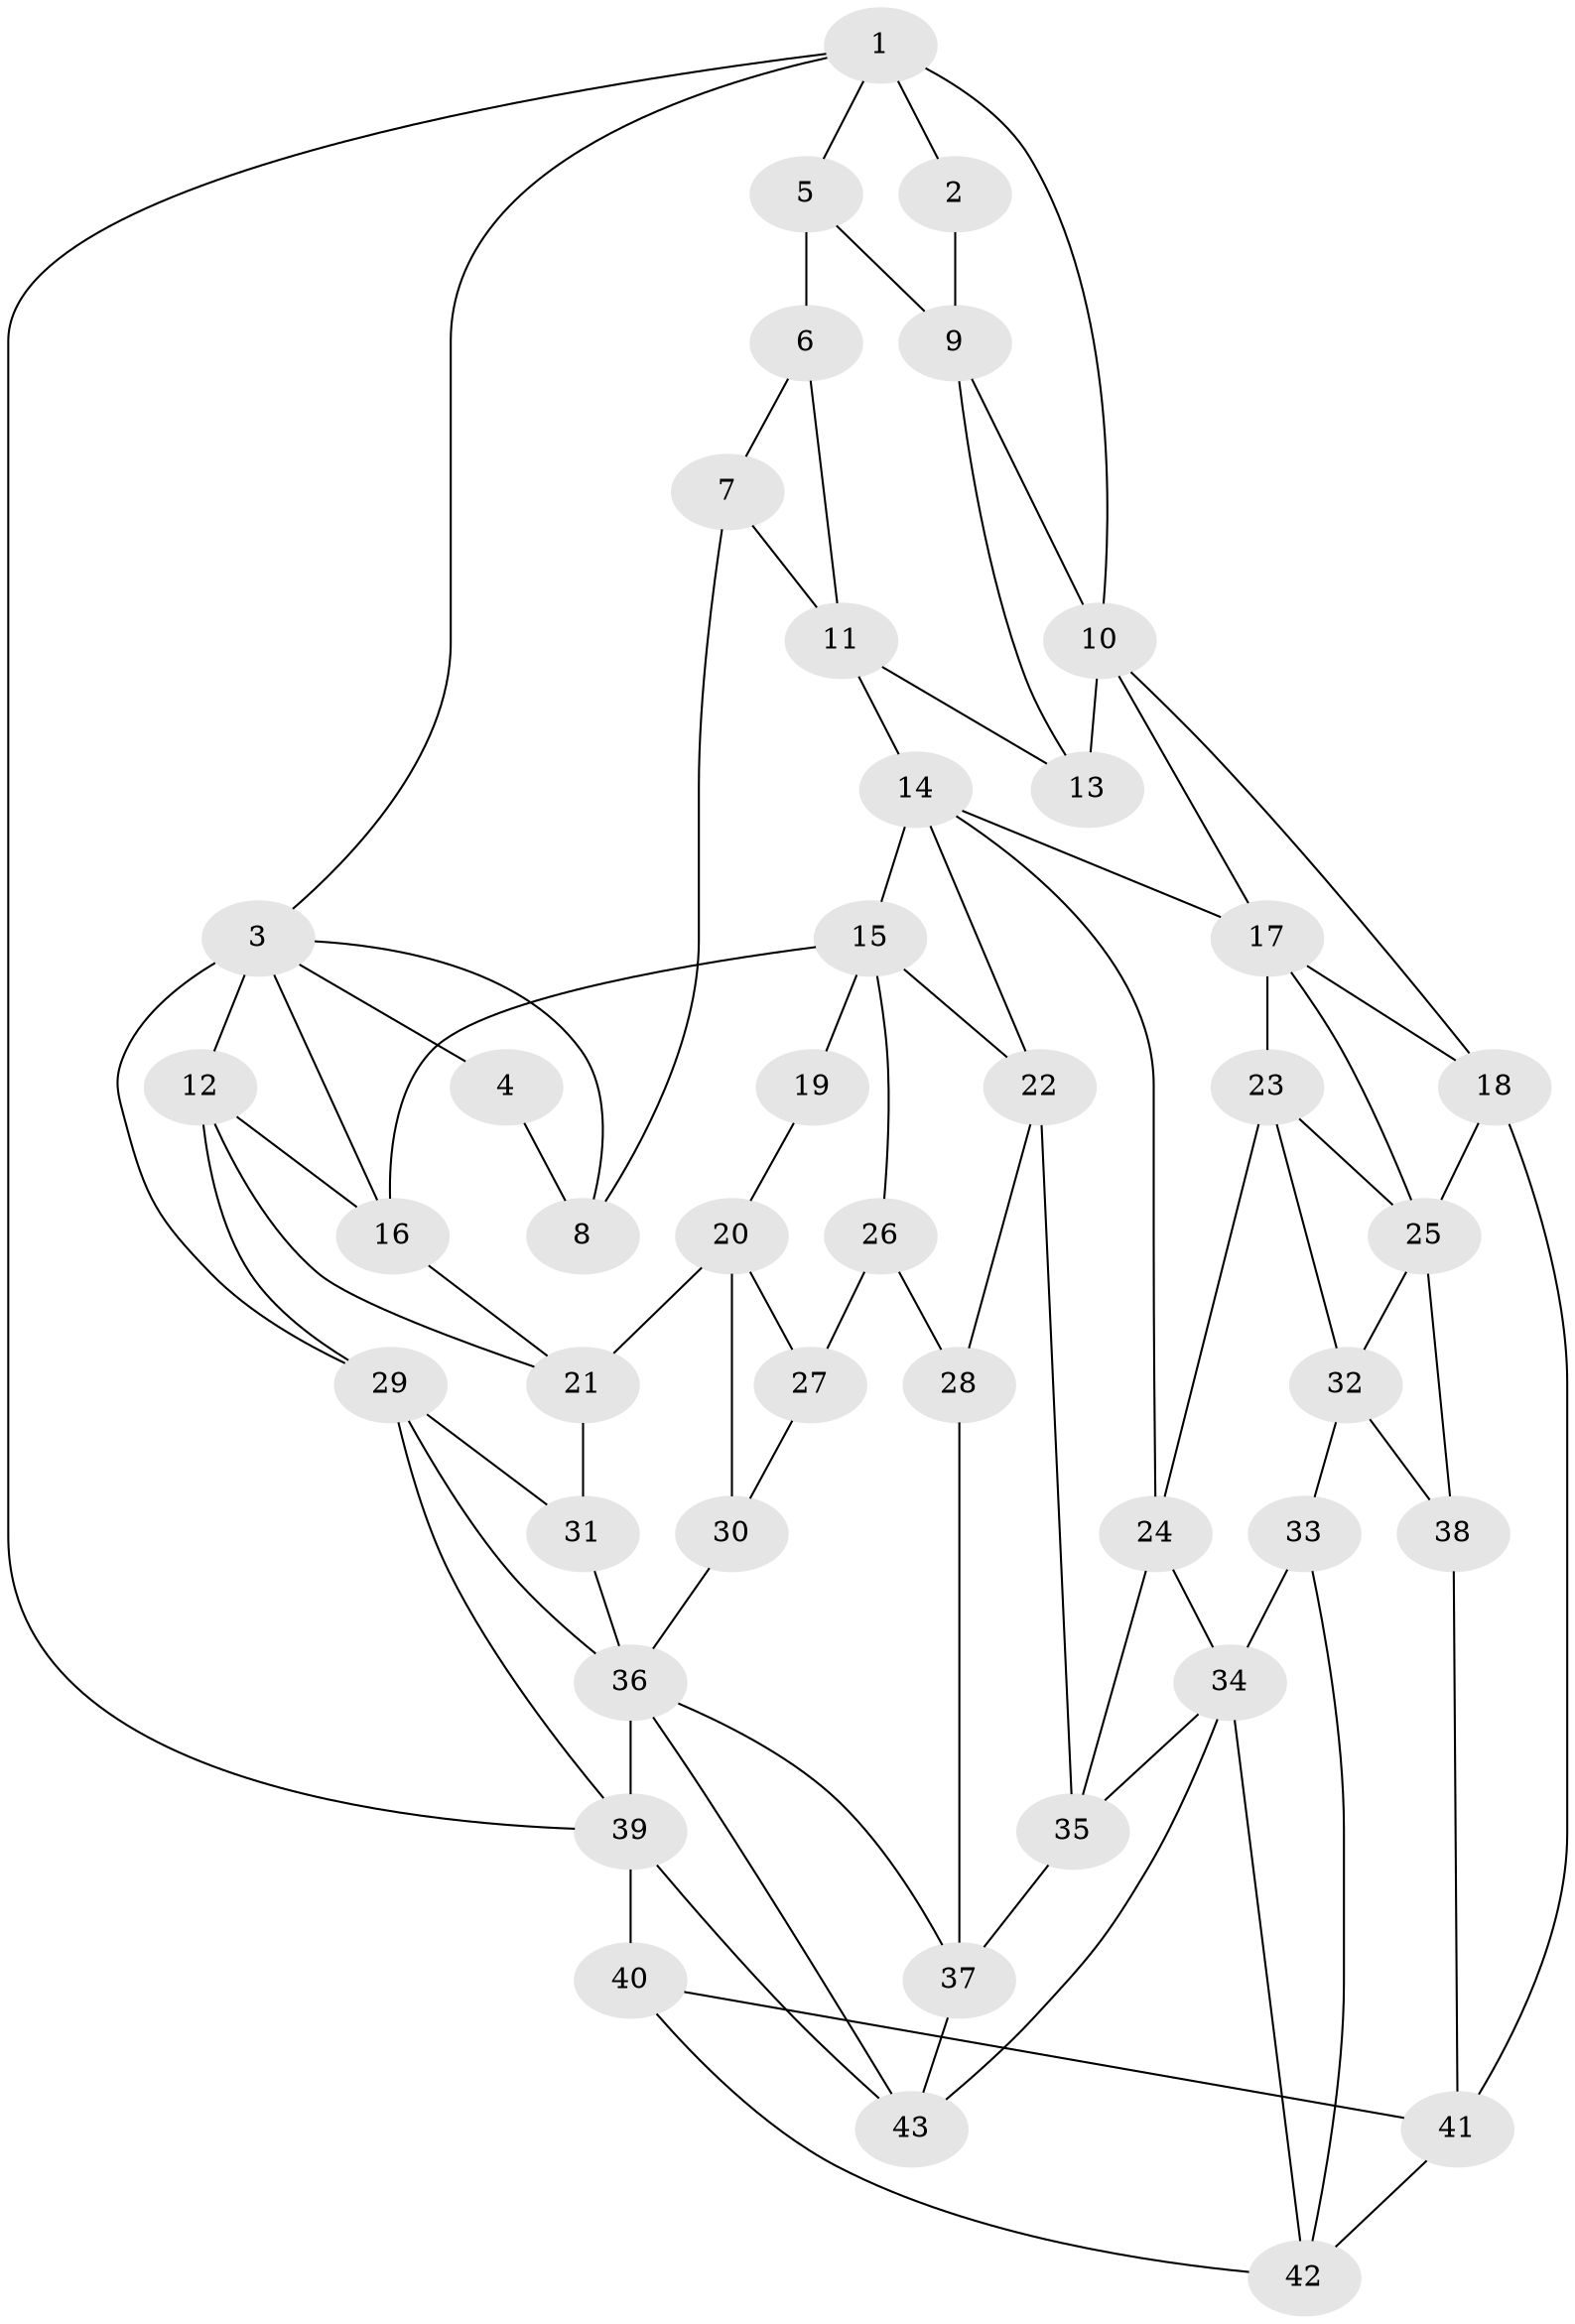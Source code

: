 // original degree distribution, {3: 0.014285714285714285, 5: 0.5571428571428572, 6: 0.20714285714285716, 4: 0.22142857142857142}
// Generated by graph-tools (version 1.1) at 2025/54/03/04/25 22:54:29]
// undirected, 43 vertices, 83 edges
graph export_dot {
  node [color=gray90,style=filled];
  1;
  2;
  3;
  4;
  5;
  6;
  7;
  8;
  9;
  10;
  11;
  12;
  13;
  14;
  15;
  16;
  17;
  18;
  19;
  20;
  21;
  22;
  23;
  24;
  25;
  26;
  27;
  28;
  29;
  30;
  31;
  32;
  33;
  34;
  35;
  36;
  37;
  38;
  39;
  40;
  41;
  42;
  43;
  1 -- 2 [weight=2.0];
  1 -- 3 [weight=1.0];
  1 -- 5 [weight=1.0];
  1 -- 10 [weight=1.0];
  1 -- 39 [weight=1.0];
  2 -- 9 [weight=2.0];
  3 -- 4 [weight=1.0];
  3 -- 8 [weight=2.0];
  3 -- 12 [weight=4.0];
  3 -- 16 [weight=1.0];
  3 -- 29 [weight=1.0];
  4 -- 8 [weight=2.0];
  5 -- 6 [weight=2.0];
  5 -- 9 [weight=2.0];
  6 -- 7 [weight=1.0];
  6 -- 11 [weight=1.0];
  7 -- 8 [weight=2.0];
  7 -- 11 [weight=2.0];
  9 -- 10 [weight=1.0];
  9 -- 13 [weight=1.0];
  10 -- 13 [weight=2.0];
  10 -- 17 [weight=1.0];
  10 -- 18 [weight=1.0];
  11 -- 13 [weight=1.0];
  11 -- 14 [weight=2.0];
  12 -- 16 [weight=1.0];
  12 -- 21 [weight=1.0];
  12 -- 29 [weight=1.0];
  14 -- 15 [weight=1.0];
  14 -- 17 [weight=1.0];
  14 -- 22 [weight=1.0];
  14 -- 24 [weight=1.0];
  15 -- 16 [weight=1.0];
  15 -- 19 [weight=2.0];
  15 -- 22 [weight=1.0];
  15 -- 26 [weight=1.0];
  16 -- 21 [weight=1.0];
  17 -- 18 [weight=1.0];
  17 -- 23 [weight=1.0];
  17 -- 25 [weight=1.0];
  18 -- 25 [weight=1.0];
  18 -- 41 [weight=1.0];
  19 -- 20 [weight=2.0];
  20 -- 21 [weight=2.0];
  20 -- 27 [weight=1.0];
  20 -- 30 [weight=1.0];
  21 -- 31 [weight=2.0];
  22 -- 28 [weight=1.0];
  22 -- 35 [weight=1.0];
  23 -- 24 [weight=1.0];
  23 -- 25 [weight=1.0];
  23 -- 32 [weight=1.0];
  24 -- 34 [weight=1.0];
  24 -- 35 [weight=1.0];
  25 -- 32 [weight=1.0];
  25 -- 38 [weight=1.0];
  26 -- 27 [weight=2.0];
  26 -- 28 [weight=2.0];
  27 -- 30 [weight=1.0];
  28 -- 37 [weight=2.0];
  29 -- 31 [weight=1.0];
  29 -- 36 [weight=1.0];
  29 -- 39 [weight=1.0];
  30 -- 36 [weight=1.0];
  31 -- 36 [weight=2.0];
  32 -- 33 [weight=2.0];
  32 -- 38 [weight=2.0];
  33 -- 34 [weight=1.0];
  33 -- 42 [weight=1.0];
  34 -- 35 [weight=1.0];
  34 -- 42 [weight=1.0];
  34 -- 43 [weight=1.0];
  35 -- 37 [weight=2.0];
  36 -- 37 [weight=1.0];
  36 -- 39 [weight=1.0];
  36 -- 43 [weight=1.0];
  37 -- 43 [weight=1.0];
  38 -- 41 [weight=1.0];
  39 -- 40 [weight=2.0];
  39 -- 43 [weight=1.0];
  40 -- 41 [weight=3.0];
  40 -- 42 [weight=1.0];
  41 -- 42 [weight=1.0];
}
